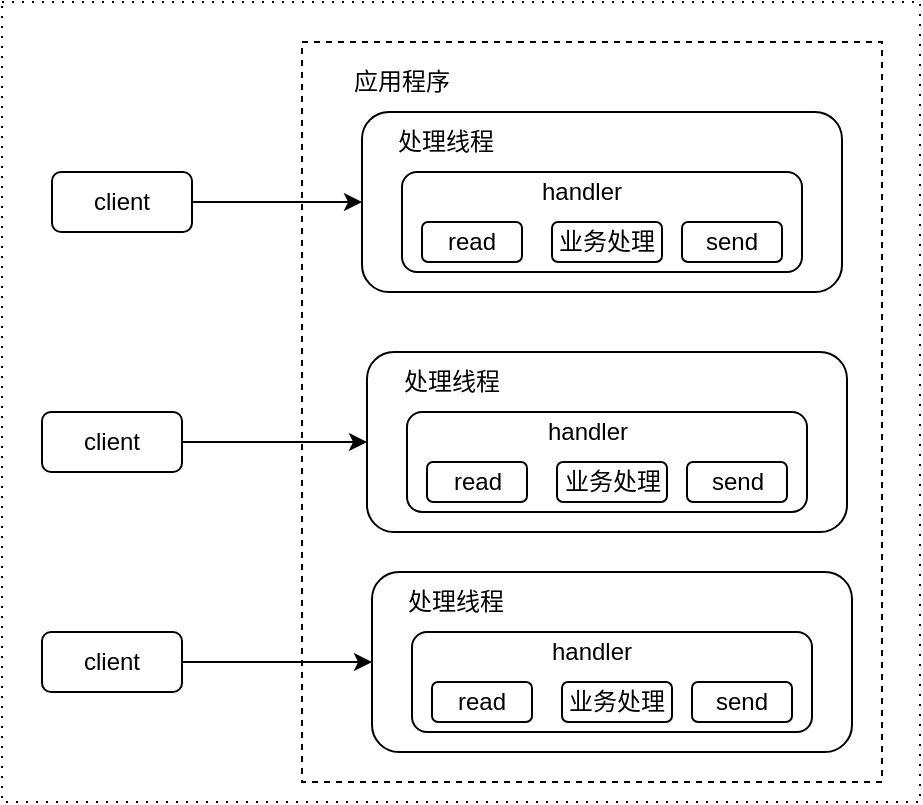 <mxfile version="10.8.0" type="device"><diagram id="9N6iC8DWoIZXJiFqpmUt" name="IO阻塞模型"><mxGraphModel dx="918" dy="630" grid="0" gridSize="10" guides="1" tooltips="1" connect="1" arrows="1" fold="1" page="1" pageScale="1" pageWidth="4681" pageHeight="3300" math="0" shadow="0"><root><mxCell id="0"/><mxCell id="1" parent="0"/><mxCell id="ZqUAuFOMv9vBQgUQpo_U-32" value="" style="rounded=0;whiteSpace=wrap;html=1;strokeColor=#000000;dashed=1;dashPattern=1 4;" vertex="1" parent="1"><mxGeometry x="310" y="255" width="459" height="400" as="geometry"/></mxCell><mxCell id="ZqUAuFOMv9vBQgUQpo_U-2" value="" style="rounded=0;whiteSpace=wrap;html=1;dashed=1;" vertex="1" parent="1"><mxGeometry x="460" y="275" width="290" height="370" as="geometry"/></mxCell><mxCell id="ZqUAuFOMv9vBQgUQpo_U-3" value="" style="rounded=1;whiteSpace=wrap;html=1;strokeColor=#000000;" vertex="1" parent="1"><mxGeometry x="490" y="310" width="240" height="90" as="geometry"/></mxCell><mxCell id="ZqUAuFOMv9vBQgUQpo_U-4" value="" style="rounded=1;whiteSpace=wrap;html=1;strokeColor=#000000;" vertex="1" parent="1"><mxGeometry x="510" y="340" width="200" height="50" as="geometry"/></mxCell><mxCell id="ZqUAuFOMv9vBQgUQpo_U-5" value="read" style="rounded=1;whiteSpace=wrap;html=1;strokeColor=#000000;" vertex="1" parent="1"><mxGeometry x="520" y="365" width="50" height="20" as="geometry"/></mxCell><mxCell id="ZqUAuFOMv9vBQgUQpo_U-6" value="业务处理" style="rounded=1;whiteSpace=wrap;html=1;strokeColor=#000000;" vertex="1" parent="1"><mxGeometry x="585" y="365" width="55" height="20" as="geometry"/></mxCell><mxCell id="ZqUAuFOMv9vBQgUQpo_U-7" value="send" style="rounded=1;whiteSpace=wrap;html=1;strokeColor=#000000;" vertex="1" parent="1"><mxGeometry x="650" y="365" width="50" height="20" as="geometry"/></mxCell><mxCell id="ZqUAuFOMv9vBQgUQpo_U-8" value="应用程序" style="text;html=1;strokeColor=none;fillColor=none;align=center;verticalAlign=middle;whiteSpace=wrap;rounded=0;" vertex="1" parent="1"><mxGeometry x="480" y="285" width="60" height="20" as="geometry"/></mxCell><mxCell id="ZqUAuFOMv9vBQgUQpo_U-9" value="处理线程" style="text;html=1;strokeColor=none;fillColor=none;align=center;verticalAlign=middle;whiteSpace=wrap;rounded=0;" vertex="1" parent="1"><mxGeometry x="502" y="315" width="60" height="20" as="geometry"/></mxCell><mxCell id="ZqUAuFOMv9vBQgUQpo_U-10" value="handler" style="text;html=1;strokeColor=none;fillColor=none;align=center;verticalAlign=middle;whiteSpace=wrap;rounded=0;" vertex="1" parent="1"><mxGeometry x="580" y="340" width="40" height="20" as="geometry"/></mxCell><mxCell id="ZqUAuFOMv9vBQgUQpo_U-11" value="" style="rounded=1;whiteSpace=wrap;html=1;strokeColor=#000000;" vertex="1" parent="1"><mxGeometry x="492.5" y="430" width="240" height="90" as="geometry"/></mxCell><mxCell id="ZqUAuFOMv9vBQgUQpo_U-12" value="" style="rounded=1;whiteSpace=wrap;html=1;strokeColor=#000000;" vertex="1" parent="1"><mxGeometry x="512.5" y="460" width="200" height="50" as="geometry"/></mxCell><mxCell id="ZqUAuFOMv9vBQgUQpo_U-13" value="read" style="rounded=1;whiteSpace=wrap;html=1;strokeColor=#000000;" vertex="1" parent="1"><mxGeometry x="522.5" y="485" width="50" height="20" as="geometry"/></mxCell><mxCell id="ZqUAuFOMv9vBQgUQpo_U-14" value="业务处理" style="rounded=1;whiteSpace=wrap;html=1;strokeColor=#000000;" vertex="1" parent="1"><mxGeometry x="587.5" y="485" width="55" height="20" as="geometry"/></mxCell><mxCell id="ZqUAuFOMv9vBQgUQpo_U-15" value="send" style="rounded=1;whiteSpace=wrap;html=1;strokeColor=#000000;" vertex="1" parent="1"><mxGeometry x="652.5" y="485" width="50" height="20" as="geometry"/></mxCell><mxCell id="ZqUAuFOMv9vBQgUQpo_U-16" value="处理线程" style="text;html=1;strokeColor=none;fillColor=none;align=center;verticalAlign=middle;whiteSpace=wrap;rounded=0;" vertex="1" parent="1"><mxGeometry x="504.5" y="435" width="60" height="20" as="geometry"/></mxCell><mxCell id="ZqUAuFOMv9vBQgUQpo_U-17" value="handler" style="text;html=1;strokeColor=none;fillColor=none;align=center;verticalAlign=middle;whiteSpace=wrap;rounded=0;" vertex="1" parent="1"><mxGeometry x="582.5" y="460" width="40" height="20" as="geometry"/></mxCell><mxCell id="ZqUAuFOMv9vBQgUQpo_U-18" value="" style="rounded=1;whiteSpace=wrap;html=1;strokeColor=#000000;" vertex="1" parent="1"><mxGeometry x="495" y="540" width="240" height="90" as="geometry"/></mxCell><mxCell id="ZqUAuFOMv9vBQgUQpo_U-19" value="" style="rounded=1;whiteSpace=wrap;html=1;strokeColor=#000000;" vertex="1" parent="1"><mxGeometry x="515" y="570" width="200" height="50" as="geometry"/></mxCell><mxCell id="ZqUAuFOMv9vBQgUQpo_U-20" value="read" style="rounded=1;whiteSpace=wrap;html=1;strokeColor=#000000;" vertex="1" parent="1"><mxGeometry x="525" y="595" width="50" height="20" as="geometry"/></mxCell><mxCell id="ZqUAuFOMv9vBQgUQpo_U-21" value="业务处理" style="rounded=1;whiteSpace=wrap;html=1;strokeColor=#000000;" vertex="1" parent="1"><mxGeometry x="590" y="595" width="55" height="20" as="geometry"/></mxCell><mxCell id="ZqUAuFOMv9vBQgUQpo_U-22" value="send" style="rounded=1;whiteSpace=wrap;html=1;strokeColor=#000000;" vertex="1" parent="1"><mxGeometry x="655" y="595" width="50" height="20" as="geometry"/></mxCell><mxCell id="ZqUAuFOMv9vBQgUQpo_U-23" value="处理线程" style="text;html=1;strokeColor=none;fillColor=none;align=center;verticalAlign=middle;whiteSpace=wrap;rounded=0;" vertex="1" parent="1"><mxGeometry x="507" y="545" width="60" height="20" as="geometry"/></mxCell><mxCell id="ZqUAuFOMv9vBQgUQpo_U-24" value="handler" style="text;html=1;strokeColor=none;fillColor=none;align=center;verticalAlign=middle;whiteSpace=wrap;rounded=0;" vertex="1" parent="1"><mxGeometry x="585" y="570" width="40" height="20" as="geometry"/></mxCell><mxCell id="ZqUAuFOMv9vBQgUQpo_U-29" style="edgeStyle=orthogonalEdgeStyle;rounded=1;orthogonalLoop=1;jettySize=auto;html=1;exitX=1;exitY=0.5;exitDx=0;exitDy=0;entryX=0;entryY=0.5;entryDx=0;entryDy=0;" edge="1" parent="1" source="ZqUAuFOMv9vBQgUQpo_U-25" target="ZqUAuFOMv9vBQgUQpo_U-3"><mxGeometry relative="1" as="geometry"/></mxCell><mxCell id="ZqUAuFOMv9vBQgUQpo_U-25" value="client" style="rounded=1;whiteSpace=wrap;html=1;strokeColor=#000000;" vertex="1" parent="1"><mxGeometry x="335" y="340" width="70" height="30" as="geometry"/></mxCell><mxCell id="ZqUAuFOMv9vBQgUQpo_U-30" style="edgeStyle=orthogonalEdgeStyle;rounded=1;orthogonalLoop=1;jettySize=auto;html=1;exitX=1;exitY=0.5;exitDx=0;exitDy=0;entryX=0;entryY=0.5;entryDx=0;entryDy=0;" edge="1" parent="1" source="ZqUAuFOMv9vBQgUQpo_U-26" target="ZqUAuFOMv9vBQgUQpo_U-11"><mxGeometry relative="1" as="geometry"/></mxCell><mxCell id="ZqUAuFOMv9vBQgUQpo_U-26" value="client" style="rounded=1;whiteSpace=wrap;html=1;strokeColor=#000000;" vertex="1" parent="1"><mxGeometry x="330" y="460" width="70" height="30" as="geometry"/></mxCell><mxCell id="ZqUAuFOMv9vBQgUQpo_U-31" style="edgeStyle=orthogonalEdgeStyle;rounded=1;orthogonalLoop=1;jettySize=auto;html=1;exitX=1;exitY=0.5;exitDx=0;exitDy=0;entryX=0;entryY=0.5;entryDx=0;entryDy=0;" edge="1" parent="1" source="ZqUAuFOMv9vBQgUQpo_U-27" target="ZqUAuFOMv9vBQgUQpo_U-18"><mxGeometry relative="1" as="geometry"/></mxCell><mxCell id="ZqUAuFOMv9vBQgUQpo_U-27" value="client" style="rounded=1;whiteSpace=wrap;html=1;strokeColor=#000000;" vertex="1" parent="1"><mxGeometry x="330" y="570" width="70" height="30" as="geometry"/></mxCell></root></mxGraphModel></diagram><diagram id="makZ8obYMr8bchFKdh3L" name="单reactor-单线程"><mxGraphModel dx="918" dy="630" grid="0" gridSize="10" guides="1" tooltips="1" connect="1" arrows="1" fold="1" page="1" pageScale="1" pageWidth="4681" pageHeight="3300" math="0" shadow="0"><root><mxCell id="YZsEL9rBE9h2DUrlS0k4-0"/><mxCell id="YZsEL9rBE9h2DUrlS0k4-1" parent="YZsEL9rBE9h2DUrlS0k4-0"/><mxCell id="YZsEL9rBE9h2DUrlS0k4-34" value="" style="rounded=0;whiteSpace=wrap;html=1;strokeColor=#000000;dashed=1;dashPattern=1 4;" vertex="1" parent="YZsEL9rBE9h2DUrlS0k4-1"><mxGeometry x="200" y="260" width="570" height="440" as="geometry"/></mxCell><mxCell id="YZsEL9rBE9h2DUrlS0k4-3" value="" style="rounded=0;whiteSpace=wrap;html=1;dashed=1;strokeColor=#000000;" vertex="1" parent="YZsEL9rBE9h2DUrlS0k4-1"><mxGeometry x="360" y="280" width="380" height="400" as="geometry"/></mxCell><mxCell id="YZsEL9rBE9h2DUrlS0k4-4" value="" style="rounded=1;whiteSpace=wrap;html=1;strokeColor=#000000;" vertex="1" parent="YZsEL9rBE9h2DUrlS0k4-1"><mxGeometry x="390" y="320" width="320" height="330" as="geometry"/></mxCell><mxCell id="YZsEL9rBE9h2DUrlS0k4-20" style="edgeStyle=orthogonalEdgeStyle;rounded=1;orthogonalLoop=1;jettySize=auto;html=1;exitX=0.5;exitY=1;exitDx=0;exitDy=0;entryX=0.5;entryY=0;entryDx=0;entryDy=0;" edge="1" parent="YZsEL9rBE9h2DUrlS0k4-1" source="YZsEL9rBE9h2DUrlS0k4-5" target="YZsEL9rBE9h2DUrlS0k4-18"><mxGeometry relative="1" as="geometry"><Array as="points"><mxPoint x="550" y="453"/><mxPoint x="470" y="453"/></Array></mxGeometry></mxCell><mxCell id="YZsEL9rBE9h2DUrlS0k4-22" value="建立连接" style="text;html=1;resizable=0;points=[];align=center;verticalAlign=middle;labelBackgroundColor=#ffffff;" vertex="1" connectable="0" parent="YZsEL9rBE9h2DUrlS0k4-20"><mxGeometry x="0.172" relative="1" as="geometry"><mxPoint as="offset"/></mxGeometry></mxCell><mxCell id="YZsEL9rBE9h2DUrlS0k4-21" style="edgeStyle=orthogonalEdgeStyle;rounded=1;orthogonalLoop=1;jettySize=auto;html=1;exitX=0.5;exitY=1;exitDx=0;exitDy=0;entryX=0.5;entryY=0;entryDx=0;entryDy=0;" edge="1" parent="YZsEL9rBE9h2DUrlS0k4-1" source="YZsEL9rBE9h2DUrlS0k4-5" target="YZsEL9rBE9h2DUrlS0k4-19"><mxGeometry relative="1" as="geometry"/></mxCell><mxCell id="YZsEL9rBE9h2DUrlS0k4-33" value="处理请求" style="text;html=1;resizable=0;points=[];align=center;verticalAlign=middle;labelBackgroundColor=#ffffff;" vertex="1" connectable="0" parent="YZsEL9rBE9h2DUrlS0k4-21"><mxGeometry x="-0.088" y="-1" relative="1" as="geometry"><mxPoint x="8" as="offset"/></mxGeometry></mxCell><mxCell id="YZsEL9rBE9h2DUrlS0k4-5" value="" style="rounded=1;whiteSpace=wrap;html=1;strokeColor=#000000;" vertex="1" parent="YZsEL9rBE9h2DUrlS0k4-1"><mxGeometry x="420" y="350" width="260" height="70" as="geometry"/></mxCell><mxCell id="YZsEL9rBE9h2DUrlS0k4-6" value="select" style="rounded=1;whiteSpace=wrap;html=1;strokeColor=#000000;" vertex="1" parent="YZsEL9rBE9h2DUrlS0k4-1"><mxGeometry x="440" y="375" width="90" height="30" as="geometry"/></mxCell><mxCell id="YZsEL9rBE9h2DUrlS0k4-7" value="ddispatch" style="rounded=1;whiteSpace=wrap;html=1;strokeColor=#000000;" vertex="1" parent="YZsEL9rBE9h2DUrlS0k4-1"><mxGeometry x="560" y="375" width="100" height="30" as="geometry"/></mxCell><mxCell id="YZsEL9rBE9h2DUrlS0k4-8" value="" style="rounded=1;whiteSpace=wrap;html=1;strokeColor=#000000;" vertex="1" parent="YZsEL9rBE9h2DUrlS0k4-1"><mxGeometry x="410" y="480" width="120" height="90" as="geometry"/></mxCell><mxCell id="YZsEL9rBE9h2DUrlS0k4-9" value="accept" style="rounded=1;whiteSpace=wrap;html=1;strokeColor=#000000;" vertex="1" parent="YZsEL9rBE9h2DUrlS0k4-1"><mxGeometry x="430" y="520" width="80" height="35" as="geometry"/></mxCell><mxCell id="YZsEL9rBE9h2DUrlS0k4-10" value="" style="rounded=1;whiteSpace=wrap;html=1;strokeColor=#000000;" vertex="1" parent="YZsEL9rBE9h2DUrlS0k4-1"><mxGeometry x="550" y="465" width="140" height="160" as="geometry"/></mxCell><mxCell id="YZsEL9rBE9h2DUrlS0k4-11" value="read" style="rounded=1;whiteSpace=wrap;html=1;strokeColor=#000000;" vertex="1" parent="YZsEL9rBE9h2DUrlS0k4-1"><mxGeometry x="585" y="510" width="70" height="25" as="geometry"/></mxCell><mxCell id="YZsEL9rBE9h2DUrlS0k4-12" value="业务处理" style="rounded=1;whiteSpace=wrap;html=1;strokeColor=#000000;" vertex="1" parent="YZsEL9rBE9h2DUrlS0k4-1"><mxGeometry x="585" y="551" width="70" height="25" as="geometry"/></mxCell><mxCell id="YZsEL9rBE9h2DUrlS0k4-13" value="send" style="rounded=1;whiteSpace=wrap;html=1;strokeColor=#000000;" vertex="1" parent="YZsEL9rBE9h2DUrlS0k4-1"><mxGeometry x="585" y="590" width="70" height="25" as="geometry"/></mxCell><mxCell id="YZsEL9rBE9h2DUrlS0k4-15" value="应用程序" style="text;html=1;strokeColor=none;fillColor=none;align=center;verticalAlign=middle;whiteSpace=wrap;rounded=0;" vertex="1" parent="YZsEL9rBE9h2DUrlS0k4-1"><mxGeometry x="360" y="290" width="90" height="20" as="geometry"/></mxCell><mxCell id="YZsEL9rBE9h2DUrlS0k4-16" value="Reactor 单线程" style="text;html=1;strokeColor=none;fillColor=none;align=center;verticalAlign=middle;whiteSpace=wrap;rounded=0;" vertex="1" parent="YZsEL9rBE9h2DUrlS0k4-1"><mxGeometry x="430" y="325" width="100" height="20" as="geometry"/></mxCell><mxCell id="YZsEL9rBE9h2DUrlS0k4-17" value="Reactor" style="text;html=1;strokeColor=none;fillColor=none;align=center;verticalAlign=middle;whiteSpace=wrap;rounded=0;" vertex="1" parent="YZsEL9rBE9h2DUrlS0k4-1"><mxGeometry x="485" y="350" width="85" height="20" as="geometry"/></mxCell><mxCell id="YZsEL9rBE9h2DUrlS0k4-18" value="Acceptor" style="text;html=1;strokeColor=none;fillColor=none;align=center;verticalAlign=middle;whiteSpace=wrap;rounded=0;" vertex="1" parent="YZsEL9rBE9h2DUrlS0k4-1"><mxGeometry x="440" y="485" width="60" height="20" as="geometry"/></mxCell><mxCell id="YZsEL9rBE9h2DUrlS0k4-19" value="handler" style="text;html=1;strokeColor=none;fillColor=none;align=center;verticalAlign=middle;whiteSpace=wrap;rounded=0;" vertex="1" parent="YZsEL9rBE9h2DUrlS0k4-1"><mxGeometry x="600" y="475" width="40" height="20" as="geometry"/></mxCell><mxCell id="YZsEL9rBE9h2DUrlS0k4-26" style="edgeStyle=orthogonalEdgeStyle;rounded=1;orthogonalLoop=1;jettySize=auto;html=1;exitX=1;exitY=0.5;exitDx=0;exitDy=0;entryX=0;entryY=0.5;entryDx=0;entryDy=0;" edge="1" parent="YZsEL9rBE9h2DUrlS0k4-1" source="YZsEL9rBE9h2DUrlS0k4-23" target="YZsEL9rBE9h2DUrlS0k4-5"><mxGeometry relative="1" as="geometry"/></mxCell><mxCell id="YZsEL9rBE9h2DUrlS0k4-30" value="请求" style="text;html=1;resizable=0;points=[];align=center;verticalAlign=middle;labelBackgroundColor=#ffffff;" vertex="1" connectable="0" parent="YZsEL9rBE9h2DUrlS0k4-26"><mxGeometry x="-0.6" y="-2" relative="1" as="geometry"><mxPoint as="offset"/></mxGeometry></mxCell><mxCell id="YZsEL9rBE9h2DUrlS0k4-23" value="client" style="rounded=1;whiteSpace=wrap;html=1;strokeColor=#000000;" vertex="1" parent="YZsEL9rBE9h2DUrlS0k4-1"><mxGeometry x="230" y="380" width="60" height="30" as="geometry"/></mxCell><mxCell id="YZsEL9rBE9h2DUrlS0k4-28" style="edgeStyle=orthogonalEdgeStyle;rounded=1;orthogonalLoop=1;jettySize=auto;html=1;exitX=1;exitY=0.5;exitDx=0;exitDy=0;entryX=0;entryY=0.5;entryDx=0;entryDy=0;" edge="1" parent="YZsEL9rBE9h2DUrlS0k4-1" source="YZsEL9rBE9h2DUrlS0k4-24" target="YZsEL9rBE9h2DUrlS0k4-5"><mxGeometry relative="1" as="geometry"><mxPoint x="410" y="390" as="targetPoint"/><Array as="points"><mxPoint x="370" y="438"/><mxPoint x="370" y="385"/></Array></mxGeometry></mxCell><mxCell id="YZsEL9rBE9h2DUrlS0k4-31" value="请求" style="text;html=1;resizable=0;points=[];align=center;verticalAlign=middle;labelBackgroundColor=#ffffff;" vertex="1" connectable="0" parent="YZsEL9rBE9h2DUrlS0k4-28"><mxGeometry x="-0.618" y="3" relative="1" as="geometry"><mxPoint as="offset"/></mxGeometry></mxCell><mxCell id="YZsEL9rBE9h2DUrlS0k4-24" value="client" style="rounded=1;whiteSpace=wrap;html=1;strokeColor=#000000;" vertex="1" parent="YZsEL9rBE9h2DUrlS0k4-1"><mxGeometry x="230" y="422.5" width="60" height="30" as="geometry"/></mxCell><mxCell id="YZsEL9rBE9h2DUrlS0k4-29" style="edgeStyle=orthogonalEdgeStyle;rounded=1;orthogonalLoop=1;jettySize=auto;html=1;exitX=1;exitY=0.5;exitDx=0;exitDy=0;entryX=0;entryY=0.5;entryDx=0;entryDy=0;" edge="1" parent="YZsEL9rBE9h2DUrlS0k4-1" source="YZsEL9rBE9h2DUrlS0k4-25" target="YZsEL9rBE9h2DUrlS0k4-5"><mxGeometry relative="1" as="geometry"><Array as="points"><mxPoint x="380" y="480"/><mxPoint x="380" y="385"/></Array></mxGeometry></mxCell><mxCell id="YZsEL9rBE9h2DUrlS0k4-32" value="请求" style="text;html=1;resizable=0;points=[];align=center;verticalAlign=middle;labelBackgroundColor=#ffffff;" vertex="1" connectable="0" parent="YZsEL9rBE9h2DUrlS0k4-29"><mxGeometry x="-0.671" relative="1" as="geometry"><mxPoint as="offset"/></mxGeometry></mxCell><mxCell id="YZsEL9rBE9h2DUrlS0k4-25" value="client" style="rounded=1;whiteSpace=wrap;html=1;strokeColor=#000000;" vertex="1" parent="YZsEL9rBE9h2DUrlS0k4-1"><mxGeometry x="230" y="465" width="60" height="30" as="geometry"/></mxCell></root></mxGraphModel></diagram><diagram id="GkGIqlD_J9UiybEhcptA" name="单reactor多线程"><mxGraphModel dx="918" dy="630" grid="1" gridSize="10" guides="1" tooltips="1" connect="1" arrows="1" fold="1" page="1" pageScale="1" pageWidth="4681" pageHeight="3300" math="0" shadow="0"><root><mxCell id="OoQVrCyimEji-f9CNWrz-0"/><mxCell id="OoQVrCyimEji-f9CNWrz-1" parent="OoQVrCyimEji-f9CNWrz-0"/><mxCell id="Mj1m8V3V7WltCssHGk2X-62" value="" style="rounded=0;whiteSpace=wrap;html=1;strokeColor=#000000;dashed=1;dashPattern=1 4;" vertex="1" parent="OoQVrCyimEji-f9CNWrz-1"><mxGeometry x="250" y="140" width="710" height="560" as="geometry"/></mxCell><mxCell id="OoQVrCyimEji-f9CNWrz-2" value="" style="rounded=0;whiteSpace=wrap;html=1;dashed=1;strokeColor=#000000;" vertex="1" parent="OoQVrCyimEji-f9CNWrz-1"><mxGeometry x="400" y="160" width="540" height="520" as="geometry"/></mxCell><mxCell id="Mj1m8V3V7WltCssHGk2X-0" value="" style="rounded=1;whiteSpace=wrap;html=1;strokeColor=#000000;" vertex="1" parent="OoQVrCyimEji-f9CNWrz-1"><mxGeometry x="425" y="195" width="485" height="325" as="geometry"/></mxCell><mxCell id="Mj1m8V3V7WltCssHGk2X-1" style="edgeStyle=orthogonalEdgeStyle;rounded=1;orthogonalLoop=1;jettySize=auto;html=1;exitX=0.5;exitY=1;exitDx=0;exitDy=0;entryX=0.5;entryY=0;entryDx=0;entryDy=0;" edge="1" parent="OoQVrCyimEji-f9CNWrz-1" source="Mj1m8V3V7WltCssHGk2X-5" target="Mj1m8V3V7WltCssHGk2X-16"><mxGeometry relative="1" as="geometry"><Array as="points"><mxPoint x="585" y="328"/><mxPoint x="505" y="328"/></Array></mxGeometry></mxCell><mxCell id="Mj1m8V3V7WltCssHGk2X-2" value="建立连接" style="text;html=1;resizable=0;points=[];align=center;verticalAlign=middle;labelBackgroundColor=#ffffff;" vertex="1" connectable="0" parent="Mj1m8V3V7WltCssHGk2X-1"><mxGeometry x="0.172" relative="1" as="geometry"><mxPoint as="offset"/></mxGeometry></mxCell><mxCell id="Mj1m8V3V7WltCssHGk2X-3" style="edgeStyle=orthogonalEdgeStyle;rounded=1;orthogonalLoop=1;jettySize=auto;html=1;exitX=0.5;exitY=1;exitDx=0;exitDy=0;entryX=0.5;entryY=0;entryDx=0;entryDy=0;" edge="1" parent="OoQVrCyimEji-f9CNWrz-1" source="Mj1m8V3V7WltCssHGk2X-5" target="Mj1m8V3V7WltCssHGk2X-17"><mxGeometry relative="1" as="geometry"/></mxCell><mxCell id="Mj1m8V3V7WltCssHGk2X-4" value="处理请求" style="text;html=1;resizable=0;points=[];align=center;verticalAlign=middle;labelBackgroundColor=#ffffff;" vertex="1" connectable="0" parent="Mj1m8V3V7WltCssHGk2X-3"><mxGeometry x="-0.088" y="-1" relative="1" as="geometry"><mxPoint x="8" as="offset"/></mxGeometry></mxCell><mxCell id="Mj1m8V3V7WltCssHGk2X-25" style="edgeStyle=orthogonalEdgeStyle;rounded=1;orthogonalLoop=1;jettySize=auto;html=1;exitX=0.5;exitY=1;exitDx=0;exitDy=0;entryX=0.5;entryY=0;entryDx=0;entryDy=0;" edge="1" parent="OoQVrCyimEji-f9CNWrz-1" source="Mj1m8V3V7WltCssHGk2X-5" target="Mj1m8V3V7WltCssHGk2X-19"><mxGeometry relative="1" as="geometry"/></mxCell><mxCell id="Mj1m8V3V7WltCssHGk2X-26" value="处理请求" style="text;html=1;resizable=0;points=[];align=center;verticalAlign=middle;labelBackgroundColor=#ffffff;" vertex="1" connectable="0" parent="Mj1m8V3V7WltCssHGk2X-25"><mxGeometry x="0.007" relative="1" as="geometry"><mxPoint as="offset"/></mxGeometry></mxCell><mxCell id="Mj1m8V3V7WltCssHGk2X-5" value="" style="rounded=1;whiteSpace=wrap;html=1;strokeColor=#000000;" vertex="1" parent="OoQVrCyimEji-f9CNWrz-1"><mxGeometry x="455" y="225" width="260" height="70" as="geometry"/></mxCell><mxCell id="Mj1m8V3V7WltCssHGk2X-6" value="select" style="rounded=1;whiteSpace=wrap;html=1;strokeColor=#000000;" vertex="1" parent="OoQVrCyimEji-f9CNWrz-1"><mxGeometry x="475" y="250" width="90" height="30" as="geometry"/></mxCell><mxCell id="Mj1m8V3V7WltCssHGk2X-7" value="ddispatch" style="rounded=1;whiteSpace=wrap;html=1;strokeColor=#000000;" vertex="1" parent="OoQVrCyimEji-f9CNWrz-1"><mxGeometry x="595" y="250" width="100" height="30" as="geometry"/></mxCell><mxCell id="Mj1m8V3V7WltCssHGk2X-8" value="" style="rounded=1;whiteSpace=wrap;html=1;strokeColor=#000000;" vertex="1" parent="OoQVrCyimEji-f9CNWrz-1"><mxGeometry x="445" y="355" width="120" height="90" as="geometry"/></mxCell><mxCell id="Mj1m8V3V7WltCssHGk2X-9" value="accept" style="rounded=1;whiteSpace=wrap;html=1;strokeColor=#000000;" vertex="1" parent="OoQVrCyimEji-f9CNWrz-1"><mxGeometry x="465" y="395" width="80" height="35" as="geometry"/></mxCell><mxCell id="Mj1m8V3V7WltCssHGk2X-10" value="" style="rounded=1;whiteSpace=wrap;html=1;strokeColor=#000000;" vertex="1" parent="OoQVrCyimEji-f9CNWrz-1"><mxGeometry x="585" y="340" width="140" height="160" as="geometry"/></mxCell><mxCell id="Mj1m8V3V7WltCssHGk2X-11" value="read" style="rounded=1;whiteSpace=wrap;html=1;strokeColor=#000000;" vertex="1" parent="OoQVrCyimEji-f9CNWrz-1"><mxGeometry x="620" y="385" width="70" height="25" as="geometry"/></mxCell><mxCell id="Mj1m8V3V7WltCssHGk2X-12" value="业务处理" style="rounded=1;whiteSpace=wrap;html=1;strokeColor=#000000;" vertex="1" parent="OoQVrCyimEji-f9CNWrz-1"><mxGeometry x="620" y="426" width="70" height="25" as="geometry"/></mxCell><mxCell id="Mj1m8V3V7WltCssHGk2X-13" value="send" style="rounded=1;whiteSpace=wrap;html=1;strokeColor=#000000;" vertex="1" parent="OoQVrCyimEji-f9CNWrz-1"><mxGeometry x="620" y="465" width="70" height="25" as="geometry"/></mxCell><mxCell id="Mj1m8V3V7WltCssHGk2X-14" value="Reactor 主线程" style="text;html=1;strokeColor=none;fillColor=none;align=center;verticalAlign=middle;whiteSpace=wrap;rounded=0;" vertex="1" parent="OoQVrCyimEji-f9CNWrz-1"><mxGeometry x="465" y="200" width="100" height="20" as="geometry"/></mxCell><mxCell id="Mj1m8V3V7WltCssHGk2X-15" value="Reactor" style="text;html=1;strokeColor=none;fillColor=none;align=center;verticalAlign=middle;whiteSpace=wrap;rounded=0;" vertex="1" parent="OoQVrCyimEji-f9CNWrz-1"><mxGeometry x="520" y="225" width="85" height="20" as="geometry"/></mxCell><mxCell id="Mj1m8V3V7WltCssHGk2X-16" value="Acceptor" style="text;html=1;strokeColor=none;fillColor=none;align=center;verticalAlign=middle;whiteSpace=wrap;rounded=0;" vertex="1" parent="OoQVrCyimEji-f9CNWrz-1"><mxGeometry x="475" y="360" width="60" height="20" as="geometry"/></mxCell><mxCell id="Mj1m8V3V7WltCssHGk2X-17" value="handler" style="text;html=1;strokeColor=none;fillColor=none;align=center;verticalAlign=middle;whiteSpace=wrap;rounded=0;" vertex="1" parent="OoQVrCyimEji-f9CNWrz-1"><mxGeometry x="635" y="350" width="40" height="20" as="geometry"/></mxCell><mxCell id="Mj1m8V3V7WltCssHGk2X-18" value="应用程序" style="text;html=1;strokeColor=none;fillColor=none;align=center;verticalAlign=middle;whiteSpace=wrap;rounded=0;dashed=1;" vertex="1" parent="OoQVrCyimEji-f9CNWrz-1"><mxGeometry x="425" y="170" width="75" height="20" as="geometry"/></mxCell><mxCell id="Mj1m8V3V7WltCssHGk2X-19" value="" style="rounded=1;whiteSpace=wrap;html=1;strokeColor=#000000;" vertex="1" parent="OoQVrCyimEji-f9CNWrz-1"><mxGeometry x="750" y="340" width="140" height="160" as="geometry"/></mxCell><mxCell id="Mj1m8V3V7WltCssHGk2X-20" value="read" style="rounded=1;whiteSpace=wrap;html=1;strokeColor=#000000;" vertex="1" parent="OoQVrCyimEji-f9CNWrz-1"><mxGeometry x="785" y="385" width="70" height="25" as="geometry"/></mxCell><mxCell id="Mj1m8V3V7WltCssHGk2X-21" value="业务处理" style="rounded=1;whiteSpace=wrap;html=1;strokeColor=#000000;" vertex="1" parent="OoQVrCyimEji-f9CNWrz-1"><mxGeometry x="785" y="426" width="70" height="25" as="geometry"/></mxCell><mxCell id="Mj1m8V3V7WltCssHGk2X-22" value="send" style="rounded=1;whiteSpace=wrap;html=1;strokeColor=#000000;" vertex="1" parent="OoQVrCyimEji-f9CNWrz-1"><mxGeometry x="785" y="465" width="70" height="25" as="geometry"/></mxCell><mxCell id="Mj1m8V3V7WltCssHGk2X-23" value="handler" style="text;html=1;strokeColor=none;fillColor=none;align=center;verticalAlign=middle;whiteSpace=wrap;rounded=0;" vertex="1" parent="OoQVrCyimEji-f9CNWrz-1"><mxGeometry x="800" y="350" width="40" height="20" as="geometry"/></mxCell><mxCell id="Mj1m8V3V7WltCssHGk2X-27" value="" style="rounded=1;whiteSpace=wrap;html=1;strokeColor=#000000;" vertex="1" parent="OoQVrCyimEji-f9CNWrz-1"><mxGeometry x="425" y="550" width="485" height="110" as="geometry"/></mxCell><mxCell id="Mj1m8V3V7WltCssHGk2X-28" value="" style="rounded=1;whiteSpace=wrap;html=1;strokeColor=#000000;" vertex="1" parent="OoQVrCyimEji-f9CNWrz-1"><mxGeometry x="455" y="580" width="120" height="60" as="geometry"/></mxCell><mxCell id="Mj1m8V3V7WltCssHGk2X-31" value="worker线程池" style="text;html=1;strokeColor=none;fillColor=none;align=center;verticalAlign=middle;whiteSpace=wrap;rounded=0;" vertex="1" parent="OoQVrCyimEji-f9CNWrz-1"><mxGeometry x="435" y="550" width="85" height="20" as="geometry"/></mxCell><mxCell id="Mj1m8V3V7WltCssHGk2X-32" value="worker" style="text;html=1;strokeColor=none;fillColor=none;align=center;verticalAlign=middle;whiteSpace=wrap;rounded=0;" vertex="1" parent="OoQVrCyimEji-f9CNWrz-1"><mxGeometry x="468" y="585" width="82" height="20" as="geometry"/></mxCell><mxCell id="Mj1m8V3V7WltCssHGk2X-33" value="业务处理" style="rounded=1;whiteSpace=wrap;html=1;strokeColor=#000000;" vertex="1" parent="OoQVrCyimEji-f9CNWrz-1"><mxGeometry x="472.5" y="605" width="85" height="25" as="geometry"/></mxCell><mxCell id="Mj1m8V3V7WltCssHGk2X-37" value="" style="rounded=1;whiteSpace=wrap;html=1;strokeColor=#000000;" vertex="1" parent="OoQVrCyimEji-f9CNWrz-1"><mxGeometry x="607.5" y="580" width="120" height="60" as="geometry"/></mxCell><mxCell id="Mj1m8V3V7WltCssHGk2X-38" value="worker" style="text;html=1;strokeColor=none;fillColor=none;align=center;verticalAlign=middle;whiteSpace=wrap;rounded=0;" vertex="1" parent="OoQVrCyimEji-f9CNWrz-1"><mxGeometry x="620.5" y="585" width="82" height="20" as="geometry"/></mxCell><mxCell id="Mj1m8V3V7WltCssHGk2X-39" value="业务处理" style="rounded=1;whiteSpace=wrap;html=1;strokeColor=#000000;" vertex="1" parent="OoQVrCyimEji-f9CNWrz-1"><mxGeometry x="625" y="605" width="85" height="25" as="geometry"/></mxCell><mxCell id="Mj1m8V3V7WltCssHGk2X-43" value="" style="rounded=1;whiteSpace=wrap;html=1;strokeColor=#000000;" vertex="1" parent="OoQVrCyimEji-f9CNWrz-1"><mxGeometry x="760" y="580" width="120" height="60" as="geometry"/></mxCell><mxCell id="Mj1m8V3V7WltCssHGk2X-44" value="worker" style="text;html=1;strokeColor=none;fillColor=none;align=center;verticalAlign=middle;whiteSpace=wrap;rounded=0;" vertex="1" parent="OoQVrCyimEji-f9CNWrz-1"><mxGeometry x="773" y="585" width="82" height="20" as="geometry"/></mxCell><mxCell id="Mj1m8V3V7WltCssHGk2X-45" value="业务处理" style="rounded=1;whiteSpace=wrap;html=1;strokeColor=#000000;" vertex="1" parent="OoQVrCyimEji-f9CNWrz-1"><mxGeometry x="777.5" y="605" width="85" height="25" as="geometry"/></mxCell><mxCell id="Mj1m8V3V7WltCssHGk2X-48" style="edgeStyle=orthogonalEdgeStyle;rounded=1;orthogonalLoop=1;jettySize=auto;html=1;exitX=0.5;exitY=1;exitDx=0;exitDy=0;entryX=0.5;entryY=0;entryDx=0;entryDy=0;" edge="1" parent="OoQVrCyimEji-f9CNWrz-1" source="Mj1m8V3V7WltCssHGk2X-10" target="Mj1m8V3V7WltCssHGk2X-28"><mxGeometry relative="1" as="geometry"/></mxCell><mxCell id="Mj1m8V3V7WltCssHGk2X-50" style="edgeStyle=orthogonalEdgeStyle;rounded=1;orthogonalLoop=1;jettySize=auto;html=1;exitX=0.5;exitY=1;exitDx=0;exitDy=0;entryX=0.5;entryY=0;entryDx=0;entryDy=0;" edge="1" parent="OoQVrCyimEji-f9CNWrz-1" source="Mj1m8V3V7WltCssHGk2X-19" target="Mj1m8V3V7WltCssHGk2X-38"><mxGeometry relative="1" as="geometry"/></mxCell><mxCell id="Mj1m8V3V7WltCssHGk2X-55" style="edgeStyle=orthogonalEdgeStyle;rounded=1;orthogonalLoop=1;jettySize=auto;html=1;exitX=1;exitY=0.5;exitDx=0;exitDy=0;entryX=0;entryY=0.5;entryDx=0;entryDy=0;" edge="1" parent="OoQVrCyimEji-f9CNWrz-1" source="Mj1m8V3V7WltCssHGk2X-51" target="Mj1m8V3V7WltCssHGk2X-5"><mxGeometry relative="1" as="geometry"/></mxCell><mxCell id="Mj1m8V3V7WltCssHGk2X-61" value="请求" style="text;html=1;resizable=0;points=[];align=center;verticalAlign=middle;labelBackgroundColor=#ffffff;" vertex="1" connectable="0" parent="Mj1m8V3V7WltCssHGk2X-55"><mxGeometry x="-0.677" relative="1" as="geometry"><mxPoint as="offset"/></mxGeometry></mxCell><mxCell id="Mj1m8V3V7WltCssHGk2X-51" value="client" style="rounded=1;whiteSpace=wrap;html=1;strokeColor=#000000;" vertex="1" parent="OoQVrCyimEji-f9CNWrz-1"><mxGeometry x="270" y="215" width="60" height="30" as="geometry"/></mxCell><mxCell id="Mj1m8V3V7WltCssHGk2X-56" style="edgeStyle=orthogonalEdgeStyle;rounded=1;orthogonalLoop=1;jettySize=auto;html=1;exitX=1;exitY=0.5;exitDx=0;exitDy=0;" edge="1" parent="OoQVrCyimEji-f9CNWrz-1" source="Mj1m8V3V7WltCssHGk2X-53"><mxGeometry relative="1" as="geometry"><mxPoint x="450" y="260" as="targetPoint"/></mxGeometry></mxCell><mxCell id="Mj1m8V3V7WltCssHGk2X-59" value="请求" style="text;html=1;resizable=0;points=[];align=center;verticalAlign=middle;labelBackgroundColor=#ffffff;" vertex="1" connectable="0" parent="Mj1m8V3V7WltCssHGk2X-56"><mxGeometry x="-0.521" y="-1" relative="1" as="geometry"><mxPoint as="offset"/></mxGeometry></mxCell><mxCell id="Mj1m8V3V7WltCssHGk2X-53" value="client" style="rounded=1;whiteSpace=wrap;html=1;strokeColor=#000000;" vertex="1" parent="OoQVrCyimEji-f9CNWrz-1"><mxGeometry x="280" y="256" width="60" height="30" as="geometry"/></mxCell><mxCell id="Mj1m8V3V7WltCssHGk2X-57" style="edgeStyle=orthogonalEdgeStyle;rounded=1;orthogonalLoop=1;jettySize=auto;html=1;exitX=1;exitY=0.5;exitDx=0;exitDy=0;entryX=0;entryY=0.5;entryDx=0;entryDy=0;" edge="1" parent="OoQVrCyimEji-f9CNWrz-1" source="Mj1m8V3V7WltCssHGk2X-54" target="Mj1m8V3V7WltCssHGk2X-5"><mxGeometry relative="1" as="geometry"/></mxCell><mxCell id="Mj1m8V3V7WltCssHGk2X-58" value="请求" style="text;html=1;resizable=0;points=[];align=center;verticalAlign=middle;labelBackgroundColor=#ffffff;" vertex="1" connectable="0" parent="Mj1m8V3V7WltCssHGk2X-57"><mxGeometry x="-0.716" y="1" relative="1" as="geometry"><mxPoint as="offset"/></mxGeometry></mxCell><mxCell id="Mj1m8V3V7WltCssHGk2X-54" value="client" style="rounded=1;whiteSpace=wrap;html=1;strokeColor=#000000;" vertex="1" parent="OoQVrCyimEji-f9CNWrz-1"><mxGeometry x="290" y="295" width="60" height="30" as="geometry"/></mxCell></root></mxGraphModel></diagram><diagram id="KPaB4SlXNH4Uz-whDLFm" name="主从reactor多线程"><mxGraphModel dx="918" dy="630" grid="0" gridSize="10" guides="1" tooltips="1" connect="1" arrows="1" fold="1" page="1" pageScale="1" pageWidth="4681" pageHeight="3300" math="0" shadow="0"><root><mxCell id="6zSFwUnghAu3hIahr-uN-0"/><mxCell id="6zSFwUnghAu3hIahr-uN-1" parent="6zSFwUnghAu3hIahr-uN-0"/><mxCell id="SUnixv4fmIQvMX2GsjqJ-70" value="" style="rounded=0;whiteSpace=wrap;html=1;dashed=1;strokeColor=#000000;dashPattern=1 4;" vertex="1" parent="6zSFwUnghAu3hIahr-uN-1"><mxGeometry x="250" y="137" width="720" height="603" as="geometry"/></mxCell><mxCell id="SUnixv4fmIQvMX2GsjqJ-58" value="" style="rounded=0;whiteSpace=wrap;html=1;strokeColor=#000000;dashed=1;" vertex="1" parent="6zSFwUnghAu3hIahr-uN-1"><mxGeometry x="413" y="155" width="527" height="565" as="geometry"/></mxCell><mxCell id="SUnixv4fmIQvMX2GsjqJ-0" value="" style="rounded=1;whiteSpace=wrap;html=1;strokeColor=#000000;" vertex="1" parent="6zSFwUnghAu3hIahr-uN-1"><mxGeometry x="425" y="340" width="485" height="230" as="geometry"/></mxCell><mxCell id="wQv4eHaLK035jnej179s-2" value="" style="rounded=1;whiteSpace=wrap;html=1;strokeColor=#000000;" vertex="1" parent="6zSFwUnghAu3hIahr-uN-1"><mxGeometry x="425" y="195" width="485" height="125" as="geometry"/></mxCell><mxCell id="SUnixv4fmIQvMX2GsjqJ-59" style="edgeStyle=orthogonalEdgeStyle;rounded=1;orthogonalLoop=1;jettySize=auto;html=1;exitX=1;exitY=0.5;exitDx=0;exitDy=0;entryX=0;entryY=0.5;entryDx=0;entryDy=0;" edge="1" parent="6zSFwUnghAu3hIahr-uN-1" source="wQv4eHaLK035jnej179s-9" target="wQv4eHaLK035jnej179s-12"><mxGeometry relative="1" as="geometry"/></mxCell><mxCell id="SUnixv4fmIQvMX2GsjqJ-60" value="建立&lt;br&gt;连接" style="text;html=1;resizable=0;points=[];align=center;verticalAlign=middle;labelBackgroundColor=#ffffff;" vertex="1" connectable="0" parent="SUnixv4fmIQvMX2GsjqJ-59"><mxGeometry x="-0.17" y="1" relative="1" as="geometry"><mxPoint as="offset"/></mxGeometry></mxCell><mxCell id="wQv4eHaLK035jnej179s-9" value="" style="rounded=1;whiteSpace=wrap;html=1;strokeColor=#000000;" vertex="1" parent="6zSFwUnghAu3hIahr-uN-1"><mxGeometry x="455" y="225" width="260" height="70" as="geometry"/></mxCell><mxCell id="wQv4eHaLK035jnej179s-10" value="select" style="rounded=1;whiteSpace=wrap;html=1;strokeColor=#000000;" vertex="1" parent="6zSFwUnghAu3hIahr-uN-1"><mxGeometry x="475" y="250" width="90" height="30" as="geometry"/></mxCell><mxCell id="wQv4eHaLK035jnej179s-11" value="ddispatch" style="rounded=1;whiteSpace=wrap;html=1;strokeColor=#000000;" vertex="1" parent="6zSFwUnghAu3hIahr-uN-1"><mxGeometry x="595" y="250" width="100" height="30" as="geometry"/></mxCell><mxCell id="SUnixv4fmIQvMX2GsjqJ-63" value="注册事件" style="edgeStyle=orthogonalEdgeStyle;rounded=1;orthogonalLoop=1;jettySize=auto;html=1;exitX=0.5;exitY=1;exitDx=0;exitDy=0;" edge="1" parent="6zSFwUnghAu3hIahr-uN-1" source="wQv4eHaLK035jnej179s-12" target="SUnixv4fmIQvMX2GsjqJ-4"><mxGeometry relative="1" as="geometry"><Array as="points"><mxPoint x="828" y="330"/><mxPoint x="668" y="330"/></Array></mxGeometry></mxCell><mxCell id="wQv4eHaLK035jnej179s-12" value="" style="rounded=1;whiteSpace=wrap;html=1;strokeColor=#000000;" vertex="1" parent="6zSFwUnghAu3hIahr-uN-1"><mxGeometry x="768" y="215" width="120" height="90" as="geometry"/></mxCell><mxCell id="wQv4eHaLK035jnej179s-13" value="accept" style="rounded=1;whiteSpace=wrap;html=1;strokeColor=#000000;" vertex="1" parent="6zSFwUnghAu3hIahr-uN-1"><mxGeometry x="788" y="255" width="80" height="35" as="geometry"/></mxCell><mxCell id="wQv4eHaLK035jnej179s-14" value="" style="rounded=1;whiteSpace=wrap;html=1;strokeColor=#000000;" vertex="1" parent="6zSFwUnghAu3hIahr-uN-1"><mxGeometry x="460" y="448" width="180" height="100" as="geometry"/></mxCell><mxCell id="wQv4eHaLK035jnej179s-15" value="read" style="rounded=1;whiteSpace=wrap;html=1;strokeColor=#000000;" vertex="1" parent="6zSFwUnghAu3hIahr-uN-1"><mxGeometry x="477.5" y="483" width="70" height="25" as="geometry"/></mxCell><mxCell id="wQv4eHaLK035jnej179s-16" value="业务处理" style="rounded=1;whiteSpace=wrap;html=1;strokeColor=#000000;" vertex="1" parent="6zSFwUnghAu3hIahr-uN-1"><mxGeometry x="555" y="483" width="70" height="25" as="geometry"/></mxCell><mxCell id="wQv4eHaLK035jnej179s-17" value="send" style="rounded=1;whiteSpace=wrap;html=1;strokeColor=#000000;" vertex="1" parent="6zSFwUnghAu3hIahr-uN-1"><mxGeometry x="477.5" y="515.5" width="70" height="25" as="geometry"/></mxCell><mxCell id="wQv4eHaLK035jnej179s-18" value="Reactor 主线程" style="text;html=1;strokeColor=none;fillColor=none;align=center;verticalAlign=middle;whiteSpace=wrap;rounded=0;" vertex="1" parent="6zSFwUnghAu3hIahr-uN-1"><mxGeometry x="465" y="200" width="100" height="20" as="geometry"/></mxCell><mxCell id="wQv4eHaLK035jnej179s-19" value="MainReactor" style="text;html=1;strokeColor=none;fillColor=none;align=center;verticalAlign=middle;whiteSpace=wrap;rounded=0;" vertex="1" parent="6zSFwUnghAu3hIahr-uN-1"><mxGeometry x="520" y="225" width="85" height="20" as="geometry"/></mxCell><mxCell id="wQv4eHaLK035jnej179s-20" value="Acceptor" style="text;html=1;strokeColor=none;fillColor=none;align=center;verticalAlign=middle;whiteSpace=wrap;rounded=0;" vertex="1" parent="6zSFwUnghAu3hIahr-uN-1"><mxGeometry x="798" y="220" width="60" height="20" as="geometry"/></mxCell><mxCell id="wQv4eHaLK035jnej179s-21" value="handler" style="text;html=1;strokeColor=none;fillColor=none;align=center;verticalAlign=middle;whiteSpace=wrap;rounded=0;" vertex="1" parent="6zSFwUnghAu3hIahr-uN-1"><mxGeometry x="489" y="454.5" width="40" height="20" as="geometry"/></mxCell><mxCell id="wQv4eHaLK035jnej179s-22" value="应用程序" style="text;html=1;strokeColor=none;fillColor=none;align=center;verticalAlign=middle;whiteSpace=wrap;rounded=0;dashed=1;" vertex="1" parent="6zSFwUnghAu3hIahr-uN-1"><mxGeometry x="440" y="167" width="75" height="20" as="geometry"/></mxCell><mxCell id="wQv4eHaLK035jnej179s-23" value="" style="rounded=1;whiteSpace=wrap;html=1;strokeColor=#000000;" vertex="1" parent="6zSFwUnghAu3hIahr-uN-1"><mxGeometry x="670" y="448" width="200" height="100" as="geometry"/></mxCell><mxCell id="wQv4eHaLK035jnej179s-24" value="read" style="rounded=1;whiteSpace=wrap;html=1;strokeColor=#000000;" vertex="1" parent="6zSFwUnghAu3hIahr-uN-1"><mxGeometry x="690" y="483" width="70" height="25" as="geometry"/></mxCell><mxCell id="wQv4eHaLK035jnej179s-25" value="业务处理" style="rounded=1;whiteSpace=wrap;html=1;strokeColor=#000000;" vertex="1" parent="6zSFwUnghAu3hIahr-uN-1"><mxGeometry x="777.5" y="483" width="70" height="25" as="geometry"/></mxCell><mxCell id="wQv4eHaLK035jnej179s-26" value="send" style="rounded=1;whiteSpace=wrap;html=1;strokeColor=#000000;" vertex="1" parent="6zSFwUnghAu3hIahr-uN-1"><mxGeometry x="690" y="515.5" width="70" height="25" as="geometry"/></mxCell><mxCell id="wQv4eHaLK035jnej179s-27" value="handler" style="text;html=1;strokeColor=none;fillColor=none;align=center;verticalAlign=middle;whiteSpace=wrap;rounded=0;" vertex="1" parent="6zSFwUnghAu3hIahr-uN-1"><mxGeometry x="702.5" y="454.5" width="40" height="20" as="geometry"/></mxCell><mxCell id="wQv4eHaLK035jnej179s-28" value="" style="rounded=1;whiteSpace=wrap;html=1;strokeColor=#000000;" vertex="1" parent="6zSFwUnghAu3hIahr-uN-1"><mxGeometry x="425" y="585" width="485" height="110" as="geometry"/></mxCell><mxCell id="wQv4eHaLK035jnej179s-29" value="" style="rounded=1;whiteSpace=wrap;html=1;strokeColor=#000000;" vertex="1" parent="6zSFwUnghAu3hIahr-uN-1"><mxGeometry x="455" y="615" width="120" height="60" as="geometry"/></mxCell><mxCell id="wQv4eHaLK035jnej179s-30" value="worker线程池" style="text;html=1;strokeColor=none;fillColor=none;align=center;verticalAlign=middle;whiteSpace=wrap;rounded=0;" vertex="1" parent="6zSFwUnghAu3hIahr-uN-1"><mxGeometry x="435" y="585" width="85" height="20" as="geometry"/></mxCell><mxCell id="wQv4eHaLK035jnej179s-31" value="worker" style="text;html=1;strokeColor=none;fillColor=none;align=center;verticalAlign=middle;whiteSpace=wrap;rounded=0;" vertex="1" parent="6zSFwUnghAu3hIahr-uN-1"><mxGeometry x="468" y="620" width="82" height="20" as="geometry"/></mxCell><mxCell id="wQv4eHaLK035jnej179s-32" value="业务处理" style="rounded=1;whiteSpace=wrap;html=1;strokeColor=#000000;" vertex="1" parent="6zSFwUnghAu3hIahr-uN-1"><mxGeometry x="472.5" y="640" width="85" height="25" as="geometry"/></mxCell><mxCell id="wQv4eHaLK035jnej179s-33" value="" style="rounded=1;whiteSpace=wrap;html=1;strokeColor=#000000;" vertex="1" parent="6zSFwUnghAu3hIahr-uN-1"><mxGeometry x="607.5" y="615" width="120" height="60" as="geometry"/></mxCell><mxCell id="wQv4eHaLK035jnej179s-34" value="worker" style="text;html=1;strokeColor=none;fillColor=none;align=center;verticalAlign=middle;whiteSpace=wrap;rounded=0;" vertex="1" parent="6zSFwUnghAu3hIahr-uN-1"><mxGeometry x="620.5" y="620" width="82" height="20" as="geometry"/></mxCell><mxCell id="wQv4eHaLK035jnej179s-35" value="业务处理" style="rounded=1;whiteSpace=wrap;html=1;strokeColor=#000000;" vertex="1" parent="6zSFwUnghAu3hIahr-uN-1"><mxGeometry x="625" y="640" width="85" height="25" as="geometry"/></mxCell><mxCell id="wQv4eHaLK035jnej179s-36" value="" style="rounded=1;whiteSpace=wrap;html=1;strokeColor=#000000;" vertex="1" parent="6zSFwUnghAu3hIahr-uN-1"><mxGeometry x="760" y="615" width="120" height="60" as="geometry"/></mxCell><mxCell id="wQv4eHaLK035jnej179s-37" value="worker" style="text;html=1;strokeColor=none;fillColor=none;align=center;verticalAlign=middle;whiteSpace=wrap;rounded=0;" vertex="1" parent="6zSFwUnghAu3hIahr-uN-1"><mxGeometry x="773" y="620" width="82" height="20" as="geometry"/></mxCell><mxCell id="wQv4eHaLK035jnej179s-38" value="业务处理" style="rounded=1;whiteSpace=wrap;html=1;strokeColor=#000000;" vertex="1" parent="6zSFwUnghAu3hIahr-uN-1"><mxGeometry x="777.5" y="640" width="85" height="25" as="geometry"/></mxCell><mxCell id="wQv4eHaLK035jnej179s-41" style="edgeStyle=orthogonalEdgeStyle;rounded=1;orthogonalLoop=1;jettySize=auto;html=1;exitX=1;exitY=0.5;exitDx=0;exitDy=0;entryX=0;entryY=0.5;entryDx=0;entryDy=0;" edge="1" parent="6zSFwUnghAu3hIahr-uN-1" source="wQv4eHaLK035jnej179s-43" target="wQv4eHaLK035jnej179s-9"><mxGeometry relative="1" as="geometry"/></mxCell><mxCell id="wQv4eHaLK035jnej179s-42" value="请求" style="text;html=1;resizable=0;points=[];align=center;verticalAlign=middle;labelBackgroundColor=#ffffff;" vertex="1" connectable="0" parent="wQv4eHaLK035jnej179s-41"><mxGeometry x="-0.677" relative="1" as="geometry"><mxPoint as="offset"/></mxGeometry></mxCell><mxCell id="wQv4eHaLK035jnej179s-43" value="client" style="rounded=1;whiteSpace=wrap;html=1;strokeColor=#000000;" vertex="1" parent="6zSFwUnghAu3hIahr-uN-1"><mxGeometry x="270" y="215" width="60" height="30" as="geometry"/></mxCell><mxCell id="wQv4eHaLK035jnej179s-44" style="edgeStyle=orthogonalEdgeStyle;rounded=1;orthogonalLoop=1;jettySize=auto;html=1;exitX=1;exitY=0.5;exitDx=0;exitDy=0;" edge="1" parent="6zSFwUnghAu3hIahr-uN-1" source="wQv4eHaLK035jnej179s-46"><mxGeometry relative="1" as="geometry"><mxPoint x="450" y="260" as="targetPoint"/></mxGeometry></mxCell><mxCell id="wQv4eHaLK035jnej179s-45" value="请求" style="text;html=1;resizable=0;points=[];align=center;verticalAlign=middle;labelBackgroundColor=#ffffff;" vertex="1" connectable="0" parent="wQv4eHaLK035jnej179s-44"><mxGeometry x="-0.521" y="-1" relative="1" as="geometry"><mxPoint as="offset"/></mxGeometry></mxCell><mxCell id="wQv4eHaLK035jnej179s-46" value="client" style="rounded=1;whiteSpace=wrap;html=1;strokeColor=#000000;" vertex="1" parent="6zSFwUnghAu3hIahr-uN-1"><mxGeometry x="280" y="256" width="60" height="30" as="geometry"/></mxCell><mxCell id="wQv4eHaLK035jnej179s-47" style="edgeStyle=orthogonalEdgeStyle;rounded=1;orthogonalLoop=1;jettySize=auto;html=1;exitX=1;exitY=0.5;exitDx=0;exitDy=0;entryX=0;entryY=0.5;entryDx=0;entryDy=0;" edge="1" parent="6zSFwUnghAu3hIahr-uN-1" source="wQv4eHaLK035jnej179s-49" target="wQv4eHaLK035jnej179s-9"><mxGeometry relative="1" as="geometry"/></mxCell><mxCell id="wQv4eHaLK035jnej179s-48" value="请求" style="text;html=1;resizable=0;points=[];align=center;verticalAlign=middle;labelBackgroundColor=#ffffff;" vertex="1" connectable="0" parent="wQv4eHaLK035jnej179s-47"><mxGeometry x="-0.716" y="1" relative="1" as="geometry"><mxPoint as="offset"/></mxGeometry></mxCell><mxCell id="wQv4eHaLK035jnej179s-49" value="client" style="rounded=1;whiteSpace=wrap;html=1;strokeColor=#000000;" vertex="1" parent="6zSFwUnghAu3hIahr-uN-1"><mxGeometry x="290" y="295" width="60" height="30" as="geometry"/></mxCell><mxCell id="SUnixv4fmIQvMX2GsjqJ-2" value="Reactor 子线程" style="text;html=1;strokeColor=none;fillColor=none;align=center;verticalAlign=middle;whiteSpace=wrap;rounded=0;" vertex="1" parent="6zSFwUnghAu3hIahr-uN-1"><mxGeometry x="465" y="350" width="115" height="20" as="geometry"/></mxCell><mxCell id="SUnixv4fmIQvMX2GsjqJ-64" style="edgeStyle=orthogonalEdgeStyle;rounded=1;orthogonalLoop=1;jettySize=auto;html=1;exitX=0.5;exitY=1;exitDx=0;exitDy=0;entryX=0.5;entryY=0;entryDx=0;entryDy=0;" edge="1" parent="6zSFwUnghAu3hIahr-uN-1" source="SUnixv4fmIQvMX2GsjqJ-3" target="wQv4eHaLK035jnej179s-14"><mxGeometry relative="1" as="geometry"><Array as="points"><mxPoint x="665" y="430"/><mxPoint x="550" y="430"/></Array></mxGeometry></mxCell><mxCell id="SUnixv4fmIQvMX2GsjqJ-65" style="edgeStyle=orthogonalEdgeStyle;rounded=1;orthogonalLoop=1;jettySize=auto;html=1;exitX=0.5;exitY=1;exitDx=0;exitDy=0;entryX=0.5;entryY=0;entryDx=0;entryDy=0;" edge="1" parent="6zSFwUnghAu3hIahr-uN-1" source="SUnixv4fmIQvMX2GsjqJ-3" target="wQv4eHaLK035jnej179s-23"><mxGeometry relative="1" as="geometry"><Array as="points"><mxPoint x="665" y="433"/><mxPoint x="770" y="433"/></Array></mxGeometry></mxCell><mxCell id="SUnixv4fmIQvMX2GsjqJ-3" value="" style="rounded=1;whiteSpace=wrap;html=1;strokeColor=#000000;" vertex="1" parent="6zSFwUnghAu3hIahr-uN-1"><mxGeometry x="568" y="358" width="193" height="60" as="geometry"/></mxCell><mxCell id="SUnixv4fmIQvMX2GsjqJ-4" value="SubReactor" style="text;html=1;strokeColor=none;fillColor=none;align=center;verticalAlign=middle;whiteSpace=wrap;rounded=0;" vertex="1" parent="6zSFwUnghAu3hIahr-uN-1"><mxGeometry x="625" y="358" width="85" height="20" as="geometry"/></mxCell><mxCell id="SUnixv4fmIQvMX2GsjqJ-6" value="select" style="rounded=1;whiteSpace=wrap;html=1;strokeColor=#000000;" vertex="1" parent="6zSFwUnghAu3hIahr-uN-1"><mxGeometry x="580" y="388" width="70" height="20" as="geometry"/></mxCell><mxCell id="SUnixv4fmIQvMX2GsjqJ-57" value="dispatch" style="rounded=1;whiteSpace=wrap;html=1;strokeColor=#000000;" vertex="1" parent="6zSFwUnghAu3hIahr-uN-1"><mxGeometry x="670" y="388" width="75" height="20" as="geometry"/></mxCell><mxCell id="SUnixv4fmIQvMX2GsjqJ-66" style="edgeStyle=orthogonalEdgeStyle;rounded=1;orthogonalLoop=1;jettySize=auto;html=1;exitX=0.5;exitY=1;exitDx=0;exitDy=0;entryX=0.5;entryY=0;entryDx=0;entryDy=0;" edge="1" parent="6zSFwUnghAu3hIahr-uN-1" source="wQv4eHaLK035jnej179s-14" target="wQv4eHaLK035jnej179s-29"><mxGeometry relative="1" as="geometry"/></mxCell><mxCell id="SUnixv4fmIQvMX2GsjqJ-69" style="edgeStyle=orthogonalEdgeStyle;rounded=1;orthogonalLoop=1;jettySize=auto;html=1;exitX=0.5;exitY=1;exitDx=0;exitDy=0;entryX=0.5;entryY=0;entryDx=0;entryDy=0;" edge="1" parent="6zSFwUnghAu3hIahr-uN-1" source="wQv4eHaLK035jnej179s-23" target="wQv4eHaLK035jnej179s-33"><mxGeometry relative="1" as="geometry"><Array as="points"><mxPoint x="770" y="560"/><mxPoint x="668" y="560"/></Array></mxGeometry></mxCell></root></mxGraphModel></diagram></mxfile>